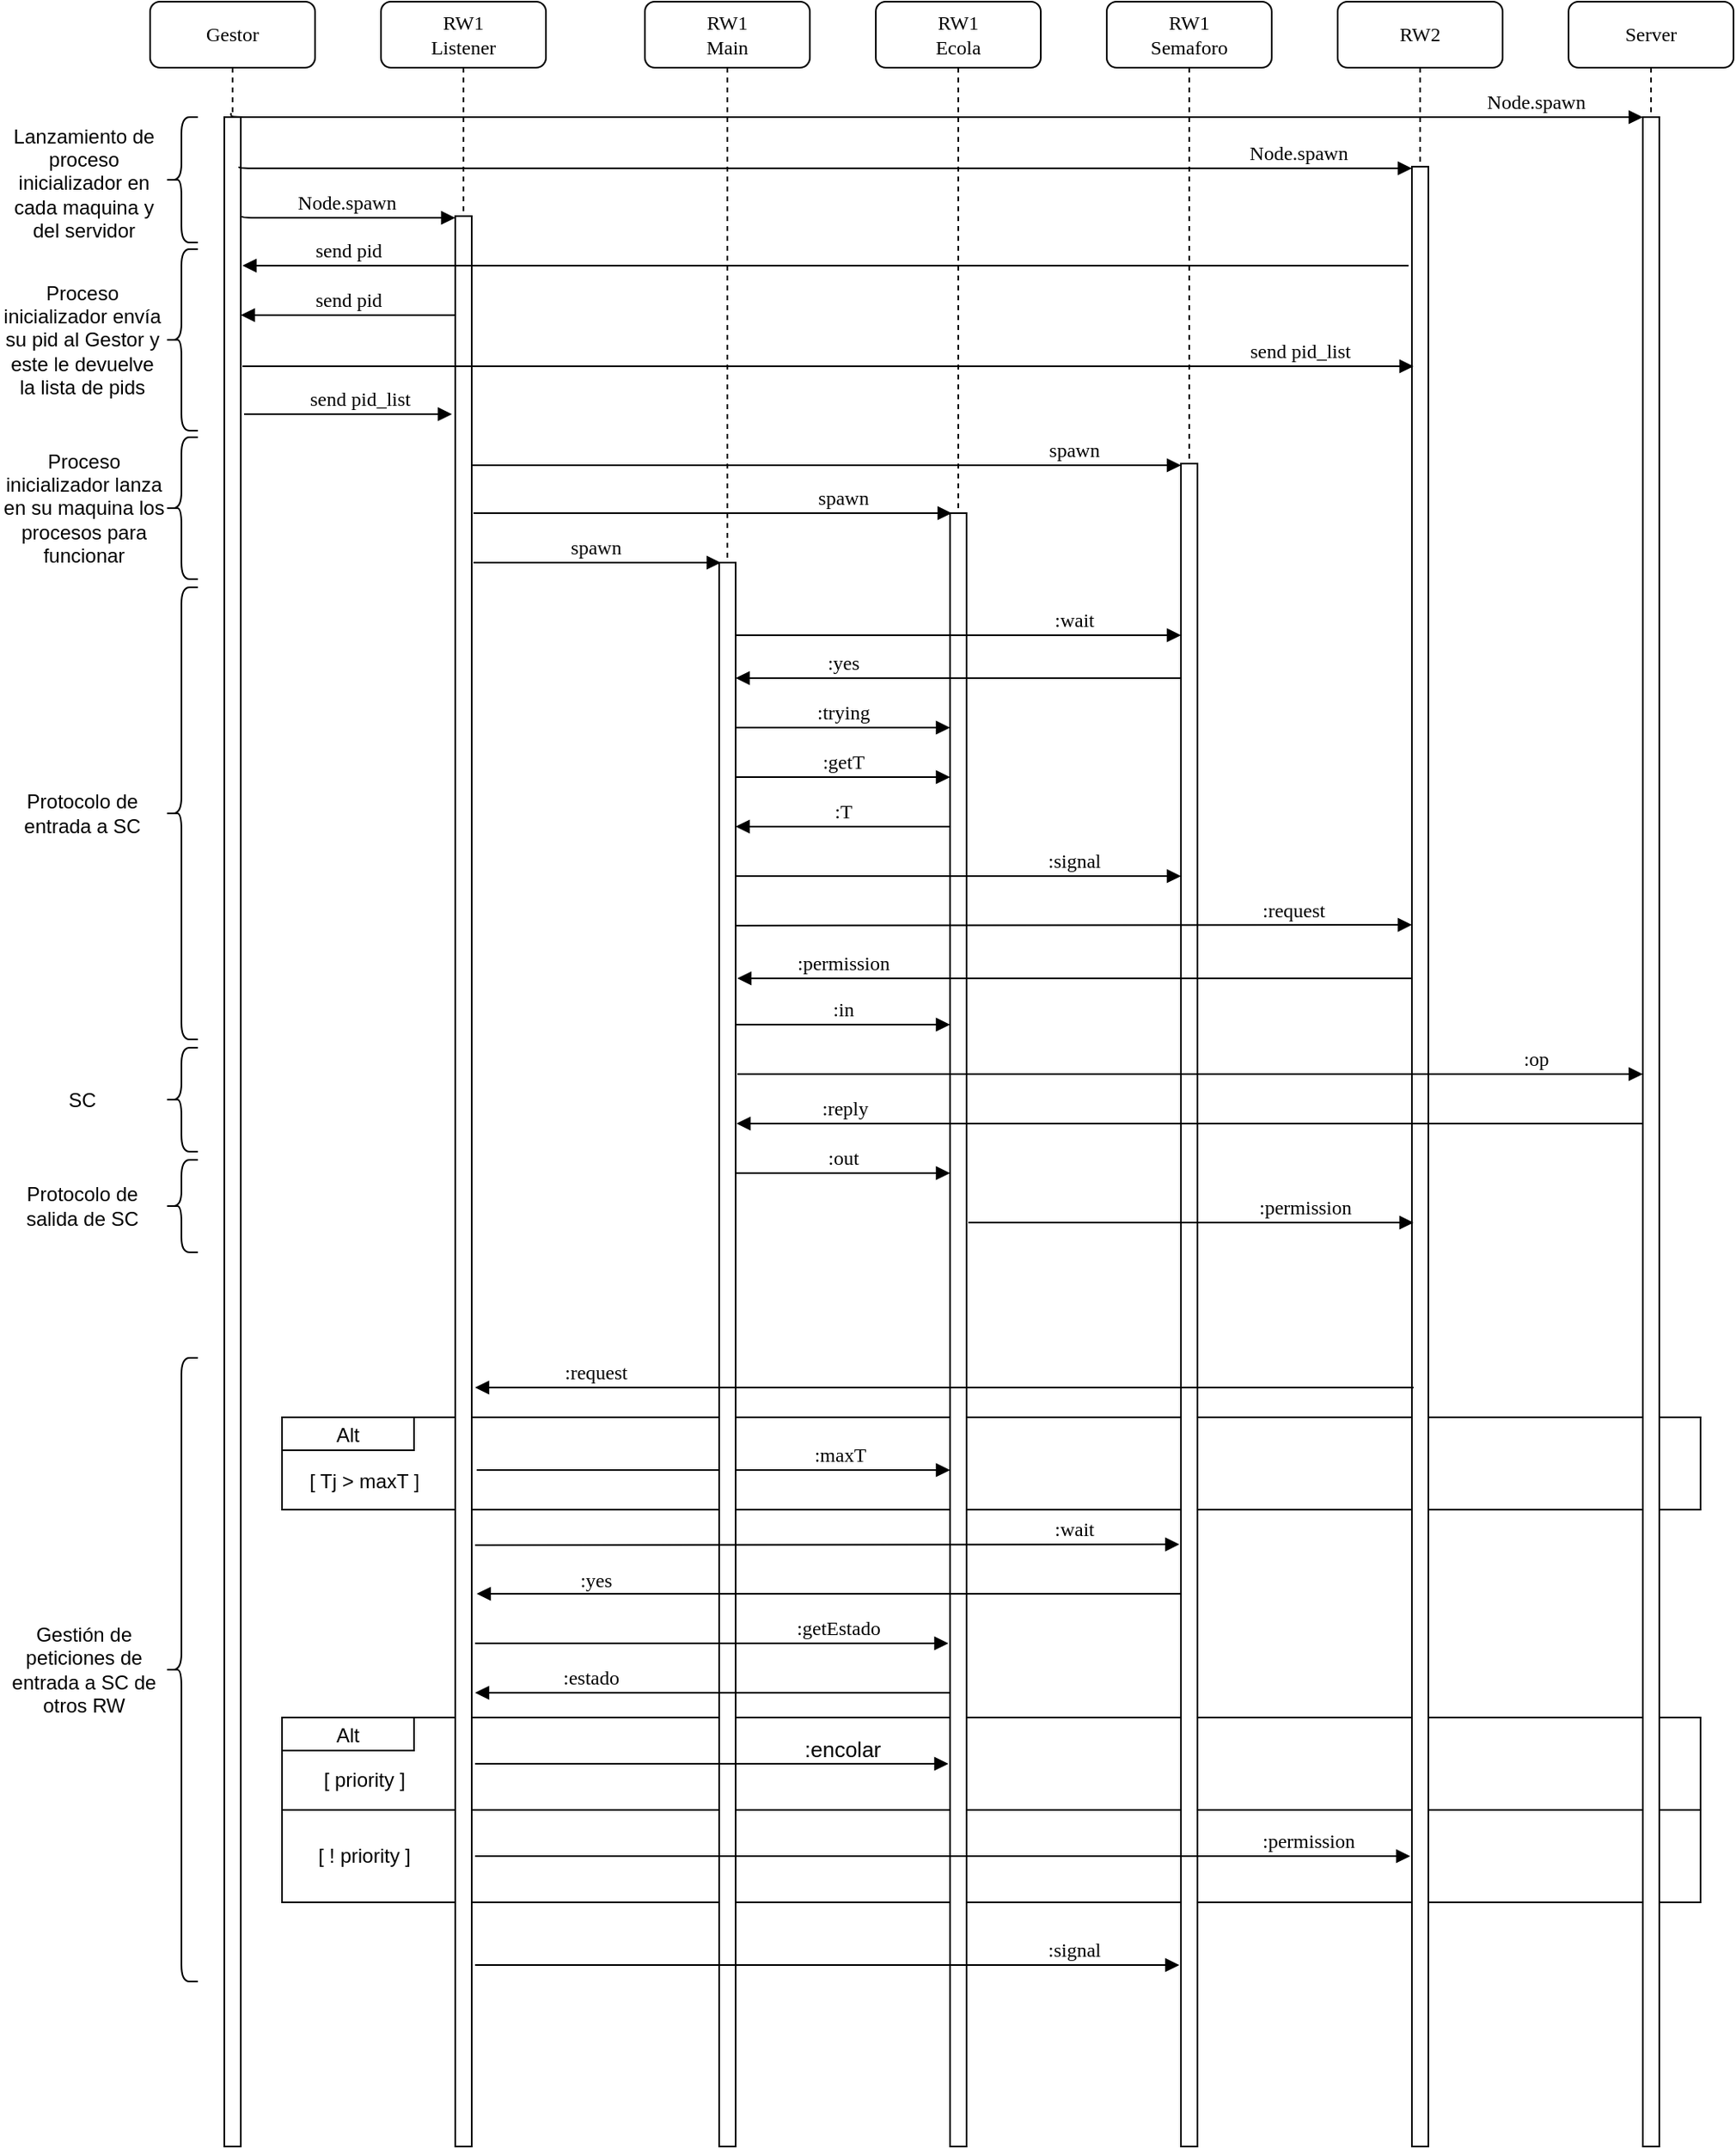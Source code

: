 <mxfile version="12.2.3" type="device" pages="1"><diagram name="Page-1" id="13e1069c-82ec-6db2-03f1-153e76fe0fe0"><mxGraphModel dx="1422" dy="713" grid="1" gridSize="10" guides="1" tooltips="1" connect="1" arrows="1" fold="1" page="1" pageScale="1" pageWidth="1100" pageHeight="850" background="#ffffff" math="0" shadow="0"><root><mxCell id="0"/><mxCell id="1" parent="0"/><mxCell id="-LJV_JmI5_T4-p0cDvXz-37" value="" style="rounded=0;whiteSpace=wrap;html=1;" parent="1" vertex="1"><mxGeometry x="180" y="1080" width="860" height="56" as="geometry"/></mxCell><mxCell id="-LJV_JmI5_T4-p0cDvXz-39" value="" style="rounded=0;whiteSpace=wrap;html=1;" parent="1" vertex="1"><mxGeometry x="180" y="1080" width="80" height="20" as="geometry"/></mxCell><mxCell id="-LJV_JmI5_T4-p0cDvXz-38" value="" style="rounded=0;whiteSpace=wrap;html=1;" parent="1" vertex="1"><mxGeometry x="180" y="1136" width="860" height="56" as="geometry"/></mxCell><mxCell id="-LJV_JmI5_T4-p0cDvXz-40" value="Alt" style="text;html=1;strokeColor=none;fillColor=none;align=center;verticalAlign=middle;whiteSpace=wrap;rounded=0;" parent="1" vertex="1"><mxGeometry x="200" y="1081" width="40" height="19" as="geometry"/></mxCell><mxCell id="-LJV_JmI5_T4-p0cDvXz-43" value="[ priority ]" style="text;html=1;strokeColor=none;fillColor=none;align=center;verticalAlign=middle;whiteSpace=wrap;rounded=0;" parent="1" vertex="1"><mxGeometry x="190" y="1108" width="80" height="20" as="geometry"/></mxCell><mxCell id="-LJV_JmI5_T4-p0cDvXz-44" value="[ ! priority ]" style="text;html=1;strokeColor=none;fillColor=none;align=center;verticalAlign=middle;whiteSpace=wrap;rounded=0;" parent="1" vertex="1"><mxGeometry x="190" y="1154" width="80" height="20" as="geometry"/></mxCell><mxCell id="-LJV_JmI5_T4-p0cDvXz-31" value="" style="rounded=0;whiteSpace=wrap;html=1;" parent="1" vertex="1"><mxGeometry x="180" y="898" width="860" height="56" as="geometry"/></mxCell><mxCell id="-LJV_JmI5_T4-p0cDvXz-29" value=":maxT" style="html=1;verticalAlign=bottom;endArrow=block;labelBackgroundColor=none;fontFamily=Verdana;fontSize=12;edgeStyle=elbowEdgeStyle;elbow=vertical;" parent="1" edge="1"><mxGeometry x="0.896" y="-52" relative="1" as="geometry"><mxPoint x="298" y="930" as="sourcePoint"/><mxPoint x="585" y="930" as="targetPoint"/><Array as="points"><mxPoint x="557" y="930"/><mxPoint x="577" y="919"/></Array><mxPoint x="-52" y="-52" as="offset"/></mxGeometry></mxCell><mxCell id="7baba1c4bc27f4b0-2" value="RW1&lt;br&gt;Listener" style="shape=umlLifeline;perimeter=lifelinePerimeter;whiteSpace=wrap;html=1;container=1;collapsible=0;recursiveResize=0;outlineConnect=0;rounded=1;shadow=0;comic=0;labelBackgroundColor=none;strokeWidth=1;fontFamily=Verdana;fontSize=12;align=center;" parent="1" vertex="1"><mxGeometry x="240" y="40" width="100" height="1300" as="geometry"/></mxCell><mxCell id="zbe-Too15FHiQ6L13ruL-4" value="" style="html=1;points=[];perimeter=orthogonalPerimeter;rounded=0;shadow=0;comic=0;labelBackgroundColor=none;strokeWidth=1;fontFamily=Verdana;fontSize=12;align=center;" parent="7baba1c4bc27f4b0-2" vertex="1"><mxGeometry x="45" y="130" width="10" height="1170" as="geometry"/></mxCell><mxCell id="7baba1c4bc27f4b0-3" value="RW1&lt;br&gt;Main" style="shape=umlLifeline;perimeter=lifelinePerimeter;whiteSpace=wrap;html=1;container=1;collapsible=0;recursiveResize=0;outlineConnect=0;rounded=1;shadow=0;comic=0;labelBackgroundColor=none;strokeWidth=1;fontFamily=Verdana;fontSize=12;align=center;" parent="1" vertex="1"><mxGeometry x="400" y="40" width="100" height="1300" as="geometry"/></mxCell><mxCell id="zbe-Too15FHiQ6L13ruL-19" value="" style="html=1;points=[];perimeter=orthogonalPerimeter;rounded=0;shadow=0;comic=0;labelBackgroundColor=none;strokeWidth=1;fontFamily=Verdana;fontSize=12;align=center;" parent="7baba1c4bc27f4b0-3" vertex="1"><mxGeometry x="45" y="340" width="10" height="960" as="geometry"/></mxCell><mxCell id="7baba1c4bc27f4b0-4" value="RW1&lt;br&gt;Ecola" style="shape=umlLifeline;perimeter=lifelinePerimeter;whiteSpace=wrap;html=1;container=1;collapsible=0;recursiveResize=0;outlineConnect=0;rounded=1;shadow=0;comic=0;labelBackgroundColor=none;strokeWidth=1;fontFamily=Verdana;fontSize=12;align=center;" parent="1" vertex="1"><mxGeometry x="540" y="40" width="100" height="810" as="geometry"/></mxCell><mxCell id="7baba1c4bc27f4b0-5" value="RW1&lt;br&gt;Semaforo" style="shape=umlLifeline;perimeter=lifelinePerimeter;whiteSpace=wrap;html=1;container=1;collapsible=0;recursiveResize=0;outlineConnect=0;rounded=1;shadow=0;comic=0;labelBackgroundColor=none;strokeWidth=1;fontFamily=Verdana;fontSize=12;align=center;" parent="1" vertex="1"><mxGeometry x="680" y="40" width="100" height="1300" as="geometry"/></mxCell><mxCell id="zbe-Too15FHiQ6L13ruL-15" value="" style="html=1;points=[];perimeter=orthogonalPerimeter;rounded=0;shadow=0;comic=0;labelBackgroundColor=none;strokeWidth=1;fontFamily=Verdana;fontSize=12;align=center;" parent="7baba1c4bc27f4b0-5" vertex="1"><mxGeometry x="45" y="280" width="10" height="1020" as="geometry"/></mxCell><mxCell id="7baba1c4bc27f4b0-6" value="RW2" style="shape=umlLifeline;perimeter=lifelinePerimeter;whiteSpace=wrap;html=1;container=1;collapsible=0;recursiveResize=0;outlineConnect=0;rounded=1;shadow=0;comic=0;labelBackgroundColor=none;strokeWidth=1;fontFamily=Verdana;fontSize=12;align=center;" parent="1" vertex="1"><mxGeometry x="820" y="40" width="100" height="1300" as="geometry"/></mxCell><mxCell id="zbe-Too15FHiQ6L13ruL-5" value="" style="html=1;points=[];perimeter=orthogonalPerimeter;rounded=0;shadow=0;comic=0;labelBackgroundColor=none;strokeWidth=1;fontFamily=Verdana;fontSize=12;align=center;" parent="7baba1c4bc27f4b0-6" vertex="1"><mxGeometry x="45" y="100" width="10" height="1200" as="geometry"/></mxCell><mxCell id="7baba1c4bc27f4b0-7" value="Server" style="shape=umlLifeline;perimeter=lifelinePerimeter;whiteSpace=wrap;html=1;container=1;collapsible=0;recursiveResize=0;outlineConnect=0;rounded=1;shadow=0;comic=0;labelBackgroundColor=none;strokeWidth=1;fontFamily=Verdana;fontSize=12;align=center;" parent="1" vertex="1"><mxGeometry x="960" y="40" width="100" height="1300" as="geometry"/></mxCell><mxCell id="zbe-Too15FHiQ6L13ruL-1" value="" style="html=1;points=[];perimeter=orthogonalPerimeter;rounded=0;shadow=0;comic=0;labelBackgroundColor=none;strokeWidth=1;fontFamily=Verdana;fontSize=12;align=center;" parent="7baba1c4bc27f4b0-7" vertex="1"><mxGeometry x="45" y="70" width="10" height="1230" as="geometry"/></mxCell><mxCell id="7baba1c4bc27f4b0-8" value="Gestor" style="shape=umlLifeline;perimeter=lifelinePerimeter;whiteSpace=wrap;html=1;container=1;collapsible=0;recursiveResize=0;outlineConnect=0;rounded=1;shadow=0;comic=0;labelBackgroundColor=none;strokeWidth=1;fontFamily=Verdana;fontSize=12;align=center;" parent="1" vertex="1"><mxGeometry x="100" y="40" width="100" height="1300" as="geometry"/></mxCell><mxCell id="7baba1c4bc27f4b0-9" value="" style="html=1;points=[];perimeter=orthogonalPerimeter;rounded=0;shadow=0;comic=0;labelBackgroundColor=none;strokeWidth=1;fontFamily=Verdana;fontSize=12;align=center;" parent="7baba1c4bc27f4b0-8" vertex="1"><mxGeometry x="45" y="70" width="10" height="1230" as="geometry"/></mxCell><mxCell id="-LJV_JmI5_T4-p0cDvXz-36" value="[ Tj &amp;gt; maxT ]" style="text;html=1;strokeColor=none;fillColor=none;align=center;verticalAlign=middle;whiteSpace=wrap;rounded=0;" parent="7baba1c4bc27f4b0-8" vertex="1"><mxGeometry x="90" y="887" width="80" height="20" as="geometry"/></mxCell><mxCell id="7baba1c4bc27f4b0-11" value="Node.spawn" style="html=1;verticalAlign=bottom;endArrow=block;labelBackgroundColor=none;fontFamily=Verdana;fontSize=12;edgeStyle=elbowEdgeStyle;elbow=vertical;exitX=0.4;exitY=-0.002;exitDx=0;exitDy=0;exitPerimeter=0;" parent="1" source="7baba1c4bc27f4b0-9" target="zbe-Too15FHiQ6L13ruL-1" edge="1"><mxGeometry x="0.848" relative="1" as="geometry"><mxPoint x="220" y="150" as="sourcePoint"/><mxPoint x="970" y="140" as="targetPoint"/><Array as="points"><mxPoint x="540" y="110"/><mxPoint x="560" y="99"/></Array><mxPoint as="offset"/></mxGeometry></mxCell><mxCell id="zbe-Too15FHiQ6L13ruL-2" value="Node.spawn" style="html=1;verticalAlign=bottom;endArrow=block;labelBackgroundColor=none;fontFamily=Verdana;fontSize=12;edgeStyle=elbowEdgeStyle;elbow=vertical;exitX=0.4;exitY=-0.002;exitDx=0;exitDy=0;exitPerimeter=0;" parent="1" edge="1"><mxGeometry x="0.805" relative="1" as="geometry"><mxPoint x="154" y="140" as="sourcePoint"/><mxPoint x="865" y="141" as="targetPoint"/><Array as="points"><mxPoint x="545" y="141"/><mxPoint x="565" y="130"/></Array><mxPoint as="offset"/></mxGeometry></mxCell><mxCell id="zbe-Too15FHiQ6L13ruL-3" value="Node.spawn" style="html=1;verticalAlign=bottom;endArrow=block;labelBackgroundColor=none;fontFamily=Verdana;fontSize=12;edgeStyle=elbowEdgeStyle;elbow=vertical;exitX=0.4;exitY=-0.002;exitDx=0;exitDy=0;exitPerimeter=0;" parent="1" edge="1"><mxGeometry x="-0.022" relative="1" as="geometry"><mxPoint x="156" y="170" as="sourcePoint"/><mxPoint x="285" y="171" as="targetPoint"/><Array as="points"><mxPoint x="545" y="171"/><mxPoint x="565" y="160"/></Array><mxPoint as="offset"/></mxGeometry></mxCell><mxCell id="zbe-Too15FHiQ6L13ruL-6" value="send pid" style="html=1;verticalAlign=bottom;endArrow=block;labelBackgroundColor=none;fontFamily=Verdana;fontSize=12;edgeStyle=elbowEdgeStyle;elbow=vertical;" parent="1" edge="1"><mxGeometry x="0.972" y="-54" relative="1" as="geometry"><mxPoint x="863" y="200" as="sourcePoint"/><mxPoint x="156" y="200" as="targetPoint"/><Array as="points"><mxPoint x="166" y="200"/><mxPoint x="537" y="191"/><mxPoint x="557" y="180"/></Array><mxPoint x="54" y="54" as="offset"/></mxGeometry></mxCell><mxCell id="zbe-Too15FHiQ6L13ruL-7" value="send pid" style="html=1;verticalAlign=bottom;endArrow=block;labelBackgroundColor=none;fontFamily=Verdana;fontSize=12;edgeStyle=elbowEdgeStyle;elbow=vertical;" parent="1" edge="1"><mxGeometry x="0.846" y="-55" relative="1" as="geometry"><mxPoint x="285" y="230" as="sourcePoint"/><mxPoint x="155" y="230" as="targetPoint"/><Array as="points"><mxPoint x="165" y="230"/><mxPoint x="536" y="221"/><mxPoint x="556" y="210"/></Array><mxPoint x="55" y="55" as="offset"/></mxGeometry></mxCell><mxCell id="zbe-Too15FHiQ6L13ruL-8" value="send pid_list" style="html=1;verticalAlign=bottom;endArrow=block;labelBackgroundColor=none;fontFamily=Verdana;fontSize=12;edgeStyle=elbowEdgeStyle;elbow=vertical;" parent="1" edge="1"><mxGeometry x="0.805" relative="1" as="geometry"><mxPoint x="156" y="261" as="sourcePoint"/><mxPoint x="866" y="261" as="targetPoint"/><Array as="points"><mxPoint x="541" y="261"/><mxPoint x="561" y="250"/></Array><mxPoint as="offset"/></mxGeometry></mxCell><mxCell id="zbe-Too15FHiQ6L13ruL-9" value="send pid_list" style="html=1;verticalAlign=bottom;endArrow=block;labelBackgroundColor=none;fontFamily=Verdana;fontSize=12;edgeStyle=elbowEdgeStyle;elbow=vertical;" parent="1" edge="1"><mxGeometry x="0.1" relative="1" as="geometry"><mxPoint x="157" y="290" as="sourcePoint"/><mxPoint x="283" y="290" as="targetPoint"/><Array as="points"><mxPoint x="220" y="290"/></Array><mxPoint as="offset"/></mxGeometry></mxCell><mxCell id="zbe-Too15FHiQ6L13ruL-10" value="" style="shape=curlyBracket;whiteSpace=wrap;html=1;rounded=1;" parent="1" vertex="1"><mxGeometry x="109" y="110" width="20" height="76" as="geometry"/></mxCell><mxCell id="zbe-Too15FHiQ6L13ruL-11" value="" style="shape=curlyBracket;whiteSpace=wrap;html=1;rounded=1;" parent="1" vertex="1"><mxGeometry x="109" y="190" width="20" height="110" as="geometry"/></mxCell><mxCell id="zbe-Too15FHiQ6L13ruL-14" value="spawn" style="html=1;verticalAlign=bottom;endArrow=block;labelBackgroundColor=none;fontFamily=Verdana;fontSize=12;edgeStyle=elbowEdgeStyle;elbow=vertical;entryX=0.5;entryY=0.484;entryDx=0;entryDy=0;entryPerimeter=0;" parent="1" edge="1"><mxGeometry x="0.819" y="-26" relative="1" as="geometry"><mxPoint x="295" y="321" as="sourcePoint"/><mxPoint x="725" y="321" as="targetPoint"/><Array as="points"><mxPoint x="686" y="321"/><mxPoint x="706" y="310"/></Array><mxPoint x="-26" y="-26" as="offset"/></mxGeometry></mxCell><mxCell id="zbe-Too15FHiQ6L13ruL-16" value="spawn" style="html=1;verticalAlign=bottom;endArrow=block;labelBackgroundColor=none;fontFamily=Verdana;fontSize=12;edgeStyle=elbowEdgeStyle;elbow=vertical;entryX=0.5;entryY=0.534;entryDx=0;entryDy=0;entryPerimeter=0;" parent="1" edge="1"><mxGeometry x="0.545" relative="1" as="geometry"><mxPoint x="296" y="350" as="sourcePoint"/><mxPoint x="586" y="350" as="targetPoint"/><Array as="points"><mxPoint x="437" y="350"/><mxPoint x="457" y="339"/></Array><mxPoint as="offset"/></mxGeometry></mxCell><mxCell id="zbe-Too15FHiQ6L13ruL-17" value="" style="html=1;points=[];perimeter=orthogonalPerimeter;rounded=0;shadow=0;comic=0;labelBackgroundColor=none;strokeWidth=1;fontFamily=Verdana;fontSize=12;align=center;" parent="1" vertex="1"><mxGeometry x="585" y="350" width="10" height="990" as="geometry"/></mxCell><mxCell id="zbe-Too15FHiQ6L13ruL-18" value="spawn" style="html=1;verticalAlign=bottom;endArrow=block;labelBackgroundColor=none;fontFamily=Verdana;fontSize=12;edgeStyle=elbowEdgeStyle;elbow=vertical;" parent="1" edge="1"><mxGeometry x="0.813" y="-62" relative="1" as="geometry"><mxPoint x="296" y="380" as="sourcePoint"/><mxPoint x="446" y="380" as="targetPoint"/><Array as="points"><mxPoint x="432" y="380"/><mxPoint x="452" y="369"/></Array><mxPoint x="-62" y="-62" as="offset"/></mxGeometry></mxCell><mxCell id="zbe-Too15FHiQ6L13ruL-20" value="" style="shape=curlyBracket;whiteSpace=wrap;html=1;rounded=1;" parent="1" vertex="1"><mxGeometry x="109" y="304" width="20" height="86" as="geometry"/></mxCell><mxCell id="-LJV_JmI5_T4-p0cDvXz-1" value="Lanzamiento de proceso inicializador en cada maquina y del servidor" style="text;html=1;strokeColor=none;fillColor=none;align=center;verticalAlign=middle;whiteSpace=wrap;rounded=0;" parent="1" vertex="1"><mxGeometry x="10" y="114" width="100" height="72" as="geometry"/></mxCell><mxCell id="-LJV_JmI5_T4-p0cDvXz-2" value="Proceso inicializador envía su pid al Gestor y este le devuelve la lista de pids" style="text;html=1;strokeColor=none;fillColor=none;align=center;verticalAlign=middle;whiteSpace=wrap;rounded=0;" parent="1" vertex="1"><mxGeometry x="9" y="209" width="100" height="72" as="geometry"/></mxCell><mxCell id="-LJV_JmI5_T4-p0cDvXz-3" value="Proceso inicializador lanza en su maquina los procesos para funcionar" style="text;html=1;strokeColor=none;fillColor=none;align=center;verticalAlign=middle;whiteSpace=wrap;rounded=0;" parent="1" vertex="1"><mxGeometry x="10" y="311" width="100" height="72" as="geometry"/></mxCell><mxCell id="-LJV_JmI5_T4-p0cDvXz-4" value=":wait" style="html=1;verticalAlign=bottom;endArrow=block;labelBackgroundColor=none;fontFamily=Verdana;fontSize=12;edgeStyle=elbowEdgeStyle;elbow=vertical;" parent="1" edge="1"><mxGeometry x="0.896" y="-51" relative="1" as="geometry"><mxPoint x="455" y="424" as="sourcePoint"/><mxPoint x="725" y="424" as="targetPoint"/><Array as="points"><mxPoint x="711" y="424"/><mxPoint x="731" y="413"/></Array><mxPoint x="-51" y="-51" as="offset"/></mxGeometry></mxCell><mxCell id="-LJV_JmI5_T4-p0cDvXz-5" value=":trying" style="html=1;verticalAlign=bottom;endArrow=block;labelBackgroundColor=none;fontFamily=Verdana;fontSize=12;edgeStyle=elbowEdgeStyle;elbow=vertical;" parent="1" edge="1"><mxGeometry x="0.785" y="-51" relative="1" as="geometry"><mxPoint x="455" y="480" as="sourcePoint"/><mxPoint x="585" y="480" as="targetPoint"/><Array as="points"><mxPoint x="571" y="480"/><mxPoint x="591" y="469"/></Array><mxPoint x="-51" y="-51" as="offset"/></mxGeometry></mxCell><mxCell id="-LJV_JmI5_T4-p0cDvXz-6" value=":yes" style="html=1;verticalAlign=bottom;endArrow=block;labelBackgroundColor=none;fontFamily=Verdana;fontSize=12;edgeStyle=elbowEdgeStyle;elbow=vertical;" parent="1" edge="1"><mxGeometry x="0.518" relative="1" as="geometry"><mxPoint x="725" y="450" as="sourcePoint"/><mxPoint x="455" y="450" as="targetPoint"/><Array as="points"><mxPoint x="590" y="450"/><mxPoint x="711" y="450"/></Array><mxPoint as="offset"/></mxGeometry></mxCell><mxCell id="-LJV_JmI5_T4-p0cDvXz-7" value=":getT" style="html=1;verticalAlign=bottom;endArrow=block;labelBackgroundColor=none;fontFamily=Verdana;fontSize=12;edgeStyle=elbowEdgeStyle;elbow=vertical;" parent="1" edge="1"><mxGeometry x="0.785" y="-51" relative="1" as="geometry"><mxPoint x="455" y="510" as="sourcePoint"/><mxPoint x="585" y="510" as="targetPoint"/><Array as="points"><mxPoint x="571" y="510"/><mxPoint x="591" y="499"/></Array><mxPoint x="-51" y="-51" as="offset"/></mxGeometry></mxCell><mxCell id="-LJV_JmI5_T4-p0cDvXz-8" value=":T" style="html=1;verticalAlign=bottom;endArrow=block;labelBackgroundColor=none;fontFamily=Verdana;fontSize=12;edgeStyle=elbowEdgeStyle;elbow=vertical;" parent="1" edge="1"><mxGeometry relative="1" as="geometry"><mxPoint x="585" y="540" as="sourcePoint"/><mxPoint x="455" y="540" as="targetPoint"/><Array as="points"><mxPoint x="520" y="540"/><mxPoint x="571" y="540"/></Array><mxPoint as="offset"/></mxGeometry></mxCell><mxCell id="-LJV_JmI5_T4-p0cDvXz-9" value=":signal" style="html=1;verticalAlign=bottom;endArrow=block;labelBackgroundColor=none;fontFamily=Verdana;fontSize=12;edgeStyle=elbowEdgeStyle;elbow=vertical;" parent="1" edge="1"><mxGeometry x="0.896" y="-51" relative="1" as="geometry"><mxPoint x="455" y="570" as="sourcePoint"/><mxPoint x="725" y="570" as="targetPoint"/><Array as="points"><mxPoint x="711" y="570"/><mxPoint x="731" y="559"/></Array><mxPoint x="-51" y="-51" as="offset"/></mxGeometry></mxCell><mxCell id="-LJV_JmI5_T4-p0cDvXz-10" value=":request" style="html=1;verticalAlign=bottom;endArrow=block;labelBackgroundColor=none;fontFamily=Verdana;fontSize=12;edgeStyle=elbowEdgeStyle;elbow=vertical;" parent="1" edge="1"><mxGeometry x="0.896" y="-51" relative="1" as="geometry"><mxPoint x="455" y="600" as="sourcePoint"/><mxPoint x="865" y="599.5" as="targetPoint"/><Array as="points"><mxPoint x="851" y="599.5"/><mxPoint x="871" y="588.5"/></Array><mxPoint x="-51" y="-51" as="offset"/></mxGeometry></mxCell><mxCell id="-LJV_JmI5_T4-p0cDvXz-11" value=":permission" style="html=1;verticalAlign=bottom;endArrow=block;labelBackgroundColor=none;fontFamily=Verdana;fontSize=12;edgeStyle=elbowEdgeStyle;elbow=vertical;" parent="1" edge="1"><mxGeometry x="0.98" y="-60" relative="1" as="geometry"><mxPoint x="865" y="632" as="sourcePoint"/><mxPoint x="456" y="632" as="targetPoint"/><Array as="points"><mxPoint x="460" y="632"/></Array><mxPoint x="60" y="60" as="offset"/></mxGeometry></mxCell><mxCell id="-LJV_JmI5_T4-p0cDvXz-12" value=":in" style="html=1;verticalAlign=bottom;endArrow=block;labelBackgroundColor=none;fontFamily=Verdana;fontSize=12;edgeStyle=elbowEdgeStyle;elbow=vertical;" parent="1" edge="1"><mxGeometry x="0.785" y="-51" relative="1" as="geometry"><mxPoint x="455" y="660" as="sourcePoint"/><mxPoint x="585" y="660" as="targetPoint"/><Array as="points"><mxPoint x="571" y="660"/><mxPoint x="591" y="649"/></Array><mxPoint x="-51" y="-51" as="offset"/></mxGeometry></mxCell><mxCell id="-LJV_JmI5_T4-p0cDvXz-13" value=":op" style="html=1;verticalAlign=bottom;endArrow=block;labelBackgroundColor=none;fontFamily=Verdana;fontSize=12;edgeStyle=elbowEdgeStyle;elbow=vertical;" parent="1" edge="1"><mxGeometry x="0.763" relative="1" as="geometry"><mxPoint x="456" y="690" as="sourcePoint"/><mxPoint x="1005" y="690" as="targetPoint"/><Array as="points"><mxPoint x="921" y="690"/><mxPoint x="941" y="679"/></Array><mxPoint as="offset"/></mxGeometry></mxCell><mxCell id="-LJV_JmI5_T4-p0cDvXz-14" value=":reply" style="html=1;verticalAlign=bottom;endArrow=block;labelBackgroundColor=none;fontFamily=Verdana;fontSize=12;edgeStyle=elbowEdgeStyle;elbow=vertical;" parent="1" edge="1"><mxGeometry x="0.763" relative="1" as="geometry"><mxPoint x="1004.5" y="720" as="sourcePoint"/><mxPoint x="455.5" y="720" as="targetPoint"/><Array as="points"><mxPoint x="735.5" y="720"/><mxPoint x="920.5" y="720"/></Array><mxPoint as="offset"/></mxGeometry></mxCell><mxCell id="-LJV_JmI5_T4-p0cDvXz-15" value=":out" style="html=1;verticalAlign=bottom;endArrow=block;labelBackgroundColor=none;fontFamily=Verdana;fontSize=12;edgeStyle=elbowEdgeStyle;elbow=vertical;" parent="1" edge="1"><mxGeometry x="0.785" y="-51" relative="1" as="geometry"><mxPoint x="455" y="750" as="sourcePoint"/><mxPoint x="585" y="750" as="targetPoint"/><Array as="points"><mxPoint x="571" y="750"/><mxPoint x="591" y="739"/></Array><mxPoint x="-51" y="-51" as="offset"/></mxGeometry></mxCell><mxCell id="-LJV_JmI5_T4-p0cDvXz-16" value=":permission" style="html=1;verticalAlign=bottom;endArrow=block;labelBackgroundColor=none;fontFamily=Verdana;fontSize=12;edgeStyle=elbowEdgeStyle;elbow=vertical;" parent="1" edge="1"><mxGeometry x="0.896" y="-52" relative="1" as="geometry"><mxPoint x="596" y="780" as="sourcePoint"/><mxPoint x="866" y="780" as="targetPoint"/><Array as="points"><mxPoint x="852" y="780"/><mxPoint x="872" y="769"/></Array><mxPoint x="-52" y="-52" as="offset"/></mxGeometry></mxCell><mxCell id="-LJV_JmI5_T4-p0cDvXz-17" value="" style="shape=curlyBracket;whiteSpace=wrap;html=1;rounded=1;" parent="1" vertex="1"><mxGeometry x="109" y="395" width="20" height="274" as="geometry"/></mxCell><mxCell id="-LJV_JmI5_T4-p0cDvXz-18" value="" style="shape=curlyBracket;whiteSpace=wrap;html=1;rounded=1;" parent="1" vertex="1"><mxGeometry x="109" y="674" width="20" height="63" as="geometry"/></mxCell><mxCell id="-LJV_JmI5_T4-p0cDvXz-19" value="" style="shape=curlyBracket;whiteSpace=wrap;html=1;rounded=1;" parent="1" vertex="1"><mxGeometry x="109" y="742" width="20" height="56" as="geometry"/></mxCell><mxCell id="-LJV_JmI5_T4-p0cDvXz-20" value="Protocolo de entrada a SC" style="text;html=1;strokeColor=none;fillColor=none;align=center;verticalAlign=middle;whiteSpace=wrap;rounded=0;" parent="1" vertex="1"><mxGeometry x="9" y="496" width="100" height="72" as="geometry"/></mxCell><mxCell id="-LJV_JmI5_T4-p0cDvXz-21" value="SC" style="text;html=1;strokeColor=none;fillColor=none;align=center;verticalAlign=middle;whiteSpace=wrap;rounded=0;" parent="1" vertex="1"><mxGeometry x="9" y="670" width="100" height="72" as="geometry"/></mxCell><mxCell id="-LJV_JmI5_T4-p0cDvXz-22" value="Protocolo de salida de SC" style="text;html=1;strokeColor=none;fillColor=none;align=center;verticalAlign=middle;whiteSpace=wrap;rounded=0;" parent="1" vertex="1"><mxGeometry x="9" y="734" width="100" height="72" as="geometry"/></mxCell><mxCell id="-LJV_JmI5_T4-p0cDvXz-23" value=":request" style="html=1;verticalAlign=bottom;endArrow=block;labelBackgroundColor=none;fontFamily=Verdana;fontSize=12;edgeStyle=elbowEdgeStyle;elbow=vertical;" parent="1" edge="1"><mxGeometry x="0.743" relative="1" as="geometry"><mxPoint x="866" y="880" as="sourcePoint"/><mxPoint x="297" y="880" as="targetPoint"/><Array as="points"><mxPoint x="580" y="880"/><mxPoint x="765" y="880"/></Array><mxPoint as="offset"/></mxGeometry></mxCell><mxCell id="-LJV_JmI5_T4-p0cDvXz-25" value=":wait" style="html=1;verticalAlign=bottom;endArrow=block;labelBackgroundColor=none;fontFamily=Verdana;fontSize=12;edgeStyle=elbowEdgeStyle;elbow=vertical;" parent="1" edge="1"><mxGeometry x="0.701" relative="1" as="geometry"><mxPoint x="297" y="975.5" as="sourcePoint"/><mxPoint x="724" y="975" as="targetPoint"/><Array as="points"><mxPoint x="691" y="975"/><mxPoint x="711" y="964"/></Array><mxPoint as="offset"/></mxGeometry></mxCell><mxCell id="-LJV_JmI5_T4-p0cDvXz-26" value=":yes" style="html=1;verticalAlign=bottom;endArrow=block;labelBackgroundColor=none;fontFamily=Verdana;fontSize=12;edgeStyle=elbowEdgeStyle;elbow=vertical;" parent="1" edge="1"><mxGeometry x="1" y="72" relative="1" as="geometry"><mxPoint x="725" y="1005" as="sourcePoint"/><mxPoint x="298" y="1005.5" as="targetPoint"/><Array as="points"><mxPoint x="697" y="1005"/></Array><mxPoint as="offset"/></mxGeometry></mxCell><mxCell id="-LJV_JmI5_T4-p0cDvXz-27" value=":getEstado" style="html=1;verticalAlign=bottom;endArrow=block;labelBackgroundColor=none;fontFamily=Verdana;fontSize=12;edgeStyle=elbowEdgeStyle;elbow=vertical;" parent="1" edge="1"><mxGeometry x="0.896" y="-52" relative="1" as="geometry"><mxPoint x="297" y="1035" as="sourcePoint"/><mxPoint x="584" y="1035" as="targetPoint"/><Array as="points"><mxPoint x="556" y="1035"/><mxPoint x="576" y="1024"/></Array><mxPoint x="-52" y="-52" as="offset"/></mxGeometry></mxCell><mxCell id="-LJV_JmI5_T4-p0cDvXz-28" value=":estado" style="html=1;verticalAlign=bottom;endArrow=block;labelBackgroundColor=none;fontFamily=Verdana;fontSize=12;edgeStyle=elbowEdgeStyle;elbow=vertical;" parent="1" edge="1"><mxGeometry x="0.518" relative="1" as="geometry"><mxPoint x="585" y="1065" as="sourcePoint"/><mxPoint x="297" y="1065" as="targetPoint"/><Array as="points"><mxPoint x="440" y="1065"/><mxPoint x="561" y="1065"/></Array><mxPoint as="offset"/></mxGeometry></mxCell><mxCell id="-LJV_JmI5_T4-p0cDvXz-34" value="" style="rounded=0;whiteSpace=wrap;html=1;" parent="1" vertex="1"><mxGeometry x="180" y="898" width="80" height="20" as="geometry"/></mxCell><mxCell id="-LJV_JmI5_T4-p0cDvXz-35" value="Alt" style="text;html=1;strokeColor=none;fillColor=none;align=center;verticalAlign=middle;whiteSpace=wrap;rounded=0;" parent="1" vertex="1"><mxGeometry x="200" y="899" width="40" height="19" as="geometry"/></mxCell><mxCell id="UJP3TEkxkpTEqHCB7sAD-4" value=":signal" style="html=1;verticalAlign=bottom;endArrow=block;labelBackgroundColor=none;fontFamily=Verdana;fontSize=12;edgeStyle=elbowEdgeStyle;elbow=vertical;" edge="1" parent="1"><mxGeometry x="0.7" relative="1" as="geometry"><mxPoint x="297" y="1230" as="sourcePoint"/><mxPoint x="724" y="1230" as="targetPoint"/><Array as="points"><mxPoint x="556" y="1230"/><mxPoint x="576" y="1219"/></Array><mxPoint as="offset"/></mxGeometry></mxCell><mxCell id="UJP3TEkxkpTEqHCB7sAD-5" value=":permission" style="html=1;verticalAlign=bottom;endArrow=block;labelBackgroundColor=none;fontFamily=Verdana;fontSize=12;edgeStyle=elbowEdgeStyle;elbow=vertical;" edge="1" parent="1"><mxGeometry x="0.782" relative="1" as="geometry"><mxPoint x="297" y="1164" as="sourcePoint"/><mxPoint x="864" y="1164" as="targetPoint"/><Array as="points"><mxPoint x="635" y="1164"/></Array><mxPoint as="offset"/></mxGeometry></mxCell><mxCell id="UJP3TEkxkpTEqHCB7sAD-9" value="" style="endArrow=block;html=1;endFill=1;" edge="1" parent="1"><mxGeometry width="50" height="50" relative="1" as="geometry"><mxPoint x="297" y="1108" as="sourcePoint"/><mxPoint x="584" y="1108" as="targetPoint"/></mxGeometry></mxCell><mxCell id="UJP3TEkxkpTEqHCB7sAD-10" value=":encolar" style="text;html=1;strokeColor=none;fillColor=none;align=center;verticalAlign=middle;whiteSpace=wrap;rounded=0;fontSize=13;" vertex="1" parent="1"><mxGeometry x="490" y="1094" width="60" height="10" as="geometry"/></mxCell><mxCell id="UJP3TEkxkpTEqHCB7sAD-13" value="" style="shape=curlyBracket;whiteSpace=wrap;html=1;rounded=1;" vertex="1" parent="1"><mxGeometry x="109" y="862" width="20" height="378" as="geometry"/></mxCell><mxCell id="UJP3TEkxkpTEqHCB7sAD-14" value="Gestión de peticiones de entrada a SC de otros RW" style="text;html=1;strokeColor=none;fillColor=none;align=center;verticalAlign=middle;whiteSpace=wrap;rounded=0;" vertex="1" parent="1"><mxGeometry x="10" y="1015" width="100" height="72" as="geometry"/></mxCell></root></mxGraphModel></diagram></mxfile>
